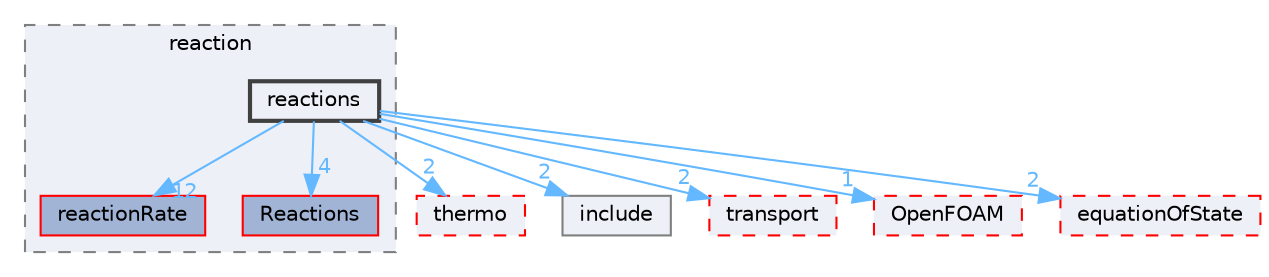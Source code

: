digraph "src/thermophysicalModels/specie/reaction/reactions"
{
 // LATEX_PDF_SIZE
  bgcolor="transparent";
  edge [fontname=Helvetica,fontsize=10,labelfontname=Helvetica,labelfontsize=10];
  node [fontname=Helvetica,fontsize=10,shape=box,height=0.2,width=0.4];
  compound=true
  subgraph clusterdir_8e22d7bb5211f38d4629fa6608cf6410 {
    graph [ bgcolor="#edf0f7", pencolor="grey50", label="reaction", fontname=Helvetica,fontsize=10 style="filled,dashed", URL="dir_8e22d7bb5211f38d4629fa6608cf6410.html",tooltip=""]
  dir_0b3172b66393f2c7ce0778392f9f1c0a [label="reactionRate", fillcolor="#a2b4d6", color="red", style="filled", URL="dir_0b3172b66393f2c7ce0778392f9f1c0a.html",tooltip=""];
  dir_6df6717126315845253e3389d84631ef [label="Reactions", fillcolor="#a2b4d6", color="red", style="filled", URL="dir_6df6717126315845253e3389d84631ef.html",tooltip=""];
  dir_8e13188b11d4c55bfed76418f20cd2bc [label="reactions", fillcolor="#edf0f7", color="grey25", style="filled,bold", URL="dir_8e13188b11d4c55bfed76418f20cd2bc.html",tooltip=""];
  }
  dir_52d55d2fbf4a26d00084c41bddaf4722 [label="thermo", fillcolor="#edf0f7", color="red", style="filled,dashed", URL="dir_52d55d2fbf4a26d00084c41bddaf4722.html",tooltip=""];
  dir_b55d228163c0a2e873957eb688462e1f [label="include", fillcolor="#edf0f7", color="grey50", style="filled", URL="dir_b55d228163c0a2e873957eb688462e1f.html",tooltip=""];
  dir_c33051a76953a582918a8b8685a5d648 [label="transport", fillcolor="#edf0f7", color="red", style="filled,dashed", URL="dir_c33051a76953a582918a8b8685a5d648.html",tooltip=""];
  dir_c5473ff19b20e6ec4dfe5c310b3778a8 [label="OpenFOAM", fillcolor="#edf0f7", color="red", style="filled,dashed", URL="dir_c5473ff19b20e6ec4dfe5c310b3778a8.html",tooltip=""];
  dir_f6178c4a32c891ac3a18c9e9fb558e23 [label="equationOfState", fillcolor="#edf0f7", color="red", style="filled,dashed", URL="dir_f6178c4a32c891ac3a18c9e9fb558e23.html",tooltip=""];
  dir_8e13188b11d4c55bfed76418f20cd2bc->dir_0b3172b66393f2c7ce0778392f9f1c0a [headlabel="12", labeldistance=1.5 headhref="dir_003242_003237.html" href="dir_003242_003237.html" color="steelblue1" fontcolor="steelblue1"];
  dir_8e13188b11d4c55bfed76418f20cd2bc->dir_52d55d2fbf4a26d00084c41bddaf4722 [headlabel="2", labeldistance=1.5 headhref="dir_003242_004004.html" href="dir_003242_004004.html" color="steelblue1" fontcolor="steelblue1"];
  dir_8e13188b11d4c55bfed76418f20cd2bc->dir_6df6717126315845253e3389d84631ef [headlabel="4", labeldistance=1.5 headhref="dir_003242_003243.html" href="dir_003242_003243.html" color="steelblue1" fontcolor="steelblue1"];
  dir_8e13188b11d4c55bfed76418f20cd2bc->dir_b55d228163c0a2e873957eb688462e1f [headlabel="2", labeldistance=1.5 headhref="dir_003242_001808.html" href="dir_003242_001808.html" color="steelblue1" fontcolor="steelblue1"];
  dir_8e13188b11d4c55bfed76418f20cd2bc->dir_c33051a76953a582918a8b8685a5d648 [headlabel="2", labeldistance=1.5 headhref="dir_003242_004110.html" href="dir_003242_004110.html" color="steelblue1" fontcolor="steelblue1"];
  dir_8e13188b11d4c55bfed76418f20cd2bc->dir_c5473ff19b20e6ec4dfe5c310b3778a8 [headlabel="1", labeldistance=1.5 headhref="dir_003242_002695.html" href="dir_003242_002695.html" color="steelblue1" fontcolor="steelblue1"];
  dir_8e13188b11d4c55bfed76418f20cd2bc->dir_f6178c4a32c891ac3a18c9e9fb558e23 [headlabel="2", labeldistance=1.5 headhref="dir_003242_001174.html" href="dir_003242_001174.html" color="steelblue1" fontcolor="steelblue1"];
}
